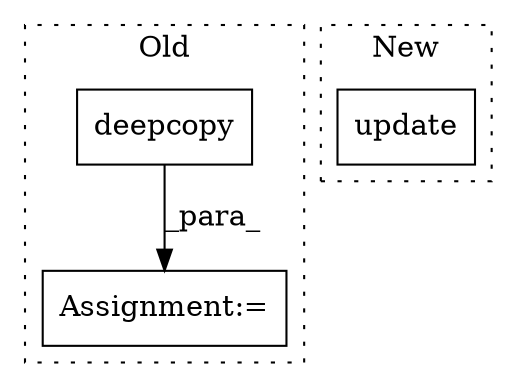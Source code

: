 digraph G {
subgraph cluster0 {
1 [label="deepcopy" a="32" s="1797,1816" l="9,1" shape="box"];
3 [label="Assignment:=" a="7" s="1890" l="1" shape="box"];
label = "Old";
style="dotted";
}
subgraph cluster1 {
2 [label="update" a="32" s="1318,1331" l="7,1" shape="box"];
label = "New";
style="dotted";
}
1 -> 3 [label="_para_"];
}